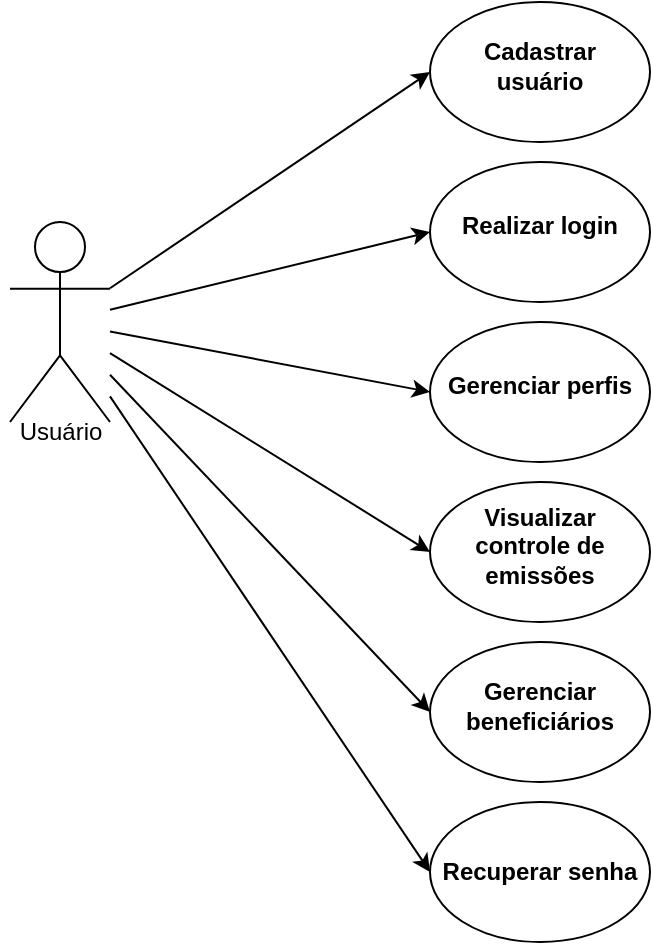 <mxfile version="24.8.2">
  <diagram name="Página-1" id="jksMcAIEkjJLyxS2-zST">
    <mxGraphModel dx="1042" dy="535" grid="1" gridSize="10" guides="1" tooltips="1" connect="1" arrows="1" fold="1" page="1" pageScale="1" pageWidth="827" pageHeight="1169" math="0" shadow="0">
      <root>
        <mxCell id="0" />
        <mxCell id="1" parent="0" />
        <mxCell id="-IrPX3_ffnNhisqbKtpz-9" style="rounded=0;orthogonalLoop=1;jettySize=auto;html=1;entryX=0;entryY=0.5;entryDx=0;entryDy=0;" edge="1" parent="1" source="-IrPX3_ffnNhisqbKtpz-1" target="-IrPX3_ffnNhisqbKtpz-5">
          <mxGeometry relative="1" as="geometry" />
        </mxCell>
        <mxCell id="-IrPX3_ffnNhisqbKtpz-10" style="rounded=0;orthogonalLoop=1;jettySize=auto;html=1;entryX=0;entryY=0.5;entryDx=0;entryDy=0;" edge="1" parent="1" source="-IrPX3_ffnNhisqbKtpz-1" target="-IrPX3_ffnNhisqbKtpz-2">
          <mxGeometry relative="1" as="geometry" />
        </mxCell>
        <mxCell id="-IrPX3_ffnNhisqbKtpz-11" style="rounded=0;orthogonalLoop=1;jettySize=auto;html=1;entryX=0;entryY=0.5;entryDx=0;entryDy=0;" edge="1" parent="1" source="-IrPX3_ffnNhisqbKtpz-1" target="-IrPX3_ffnNhisqbKtpz-3">
          <mxGeometry relative="1" as="geometry" />
        </mxCell>
        <mxCell id="-IrPX3_ffnNhisqbKtpz-12" style="rounded=0;orthogonalLoop=1;jettySize=auto;html=1;entryX=0;entryY=0.5;entryDx=0;entryDy=0;" edge="1" parent="1" source="-IrPX3_ffnNhisqbKtpz-1" target="-IrPX3_ffnNhisqbKtpz-4">
          <mxGeometry relative="1" as="geometry" />
        </mxCell>
        <mxCell id="-IrPX3_ffnNhisqbKtpz-13" style="rounded=0;orthogonalLoop=1;jettySize=auto;html=1;entryX=0;entryY=0.5;entryDx=0;entryDy=0;" edge="1" parent="1" source="-IrPX3_ffnNhisqbKtpz-1" target="-IrPX3_ffnNhisqbKtpz-6">
          <mxGeometry relative="1" as="geometry" />
        </mxCell>
        <mxCell id="-IrPX3_ffnNhisqbKtpz-14" style="rounded=0;orthogonalLoop=1;jettySize=auto;html=1;entryX=0;entryY=0.5;entryDx=0;entryDy=0;" edge="1" parent="1" source="-IrPX3_ffnNhisqbKtpz-1" target="-IrPX3_ffnNhisqbKtpz-7">
          <mxGeometry relative="1" as="geometry" />
        </mxCell>
        <mxCell id="-IrPX3_ffnNhisqbKtpz-1" value="" style="shape=umlActor;verticalLabelPosition=bottom;verticalAlign=top;html=1;outlineConnect=0;" vertex="1" parent="1">
          <mxGeometry x="70" y="130" width="50" height="100" as="geometry" />
        </mxCell>
        <mxCell id="-IrPX3_ffnNhisqbKtpz-2" value="&lt;table&gt;&lt;tbody&gt;&lt;tr data-end=&quot;909&quot; data-start=&quot;827&quot;&gt;&lt;td data-end=&quot;909&quot; data-start=&quot;870&quot; data-col-size=&quot;sm&quot;&gt;&lt;strong data-end=&quot;890&quot; data-start=&quot;872&quot;&gt;Realizar login&lt;/strong&gt;&lt;/td&gt;&lt;/tr&gt;&lt;/tbody&gt;&lt;/table&gt;&lt;table&gt;&lt;tbody&gt;&lt;tr data-end=&quot;992&quot; data-start=&quot;910&quot;&gt;&lt;td data-col-size=&quot;sm&quot; data-end=&quot;953&quot; data-start=&quot;910&quot;&gt;&lt;/td&gt;&lt;/tr&gt;&lt;/tbody&gt;&lt;/table&gt;" style="ellipse;whiteSpace=wrap;html=1;" vertex="1" parent="1">
          <mxGeometry x="280" y="100" width="110" height="70" as="geometry" />
        </mxCell>
        <mxCell id="-IrPX3_ffnNhisqbKtpz-3" value="&lt;table&gt;&lt;tbody&gt;&lt;tr data-end=&quot;992&quot; data-start=&quot;910&quot;&gt;&lt;td data-end=&quot;992&quot; data-start=&quot;953&quot; data-col-size=&quot;sm&quot;&gt;&lt;strong data-end=&quot;975&quot; data-start=&quot;955&quot;&gt;Gerenciar perfis&lt;/strong&gt;&lt;/td&gt;&lt;/tr&gt;&lt;/tbody&gt;&lt;/table&gt;&lt;table&gt;&lt;tbody&gt;&lt;tr data-end=&quot;1075&quot; data-start=&quot;993&quot;&gt;&lt;td data-col-size=&quot;sm&quot; data-end=&quot;1036&quot; data-start=&quot;993&quot;&gt;&lt;/td&gt;&lt;/tr&gt;&lt;/tbody&gt;&lt;/table&gt;" style="ellipse;whiteSpace=wrap;html=1;" vertex="1" parent="1">
          <mxGeometry x="280" y="180" width="110" height="70" as="geometry" />
        </mxCell>
        <mxCell id="-IrPX3_ffnNhisqbKtpz-4" value="&lt;table&gt;&lt;tbody&gt;&lt;tr data-end=&quot;1158&quot; data-start=&quot;1076&quot;&gt;&lt;td data-end=&quot;1158&quot; data-start=&quot;1119&quot; data-col-size=&quot;sm&quot;&gt;&lt;strong data-end=&quot;1156&quot; data-start=&quot;1121&quot;&gt;Visualizar controle de emissões&lt;/strong&gt;&lt;/td&gt;&lt;/tr&gt;&lt;/tbody&gt;&lt;/table&gt;&lt;table&gt;&lt;tbody&gt;&lt;tr data-end=&quot;1241&quot; data-start=&quot;1159&quot;&gt;&lt;td data-col-size=&quot;sm&quot; data-end=&quot;1202&quot; data-start=&quot;1159&quot;&gt;&lt;/td&gt;&lt;/tr&gt;&lt;/tbody&gt;&lt;/table&gt;" style="ellipse;whiteSpace=wrap;html=1;" vertex="1" parent="1">
          <mxGeometry x="280" y="260" width="110" height="70" as="geometry" />
        </mxCell>
        <mxCell id="-IrPX3_ffnNhisqbKtpz-5" value="&lt;table&gt;&lt;tbody&gt;&lt;tr data-end=&quot;826&quot; data-start=&quot;744&quot;&gt;&lt;td data-end=&quot;826&quot; data-start=&quot;787&quot; data-col-size=&quot;sm&quot;&gt;&lt;strong data-end=&quot;810&quot; data-start=&quot;789&quot;&gt;Cadastrar usuário&lt;/strong&gt;&lt;/td&gt;&lt;/tr&gt;&lt;/tbody&gt;&lt;/table&gt;&lt;table&gt;&lt;tbody&gt;&lt;tr data-end=&quot;909&quot; data-start=&quot;827&quot;&gt;&lt;td data-col-size=&quot;sm&quot; data-end=&quot;870&quot; data-start=&quot;827&quot;&gt;&lt;/td&gt;&lt;/tr&gt;&lt;/tbody&gt;&lt;/table&gt;" style="ellipse;whiteSpace=wrap;html=1;" vertex="1" parent="1">
          <mxGeometry x="280" y="20" width="110" height="70" as="geometry" />
        </mxCell>
        <mxCell id="-IrPX3_ffnNhisqbKtpz-6" value="&lt;table&gt;&lt;tbody&gt;&lt;tr data-end=&quot;1241&quot; data-start=&quot;1159&quot;&gt;&lt;td data-end=&quot;1241&quot; data-start=&quot;1202&quot; data-col-size=&quot;sm&quot;&gt;&lt;strong data-end=&quot;1231&quot; data-start=&quot;1204&quot;&gt;Gerenciar beneficiários&lt;/strong&gt;&lt;/td&gt;&lt;/tr&gt;&lt;/tbody&gt;&lt;/table&gt;&lt;table&gt;&lt;tbody&gt;&lt;tr data-end=&quot;1323&quot; data-start=&quot;1242&quot;&gt;&lt;td data-col-size=&quot;sm&quot; data-end=&quot;1285&quot; data-start=&quot;1242&quot;&gt;&lt;/td&gt;&lt;/tr&gt;&lt;/tbody&gt;&lt;/table&gt;" style="ellipse;whiteSpace=wrap;html=1;" vertex="1" parent="1">
          <mxGeometry x="280" y="340" width="110" height="70" as="geometry" />
        </mxCell>
        <mxCell id="-IrPX3_ffnNhisqbKtpz-7" value="&lt;b&gt;Recuperar senha&lt;/b&gt;" style="ellipse;whiteSpace=wrap;html=1;" vertex="1" parent="1">
          <mxGeometry x="280" y="420" width="110" height="70" as="geometry" />
        </mxCell>
        <mxCell id="-IrPX3_ffnNhisqbKtpz-16" value="Usuário" style="text;html=1;align=center;verticalAlign=middle;resizable=0;points=[];autosize=1;strokeColor=none;fillColor=none;" vertex="1" parent="1">
          <mxGeometry x="65" y="220" width="60" height="30" as="geometry" />
        </mxCell>
      </root>
    </mxGraphModel>
  </diagram>
</mxfile>

